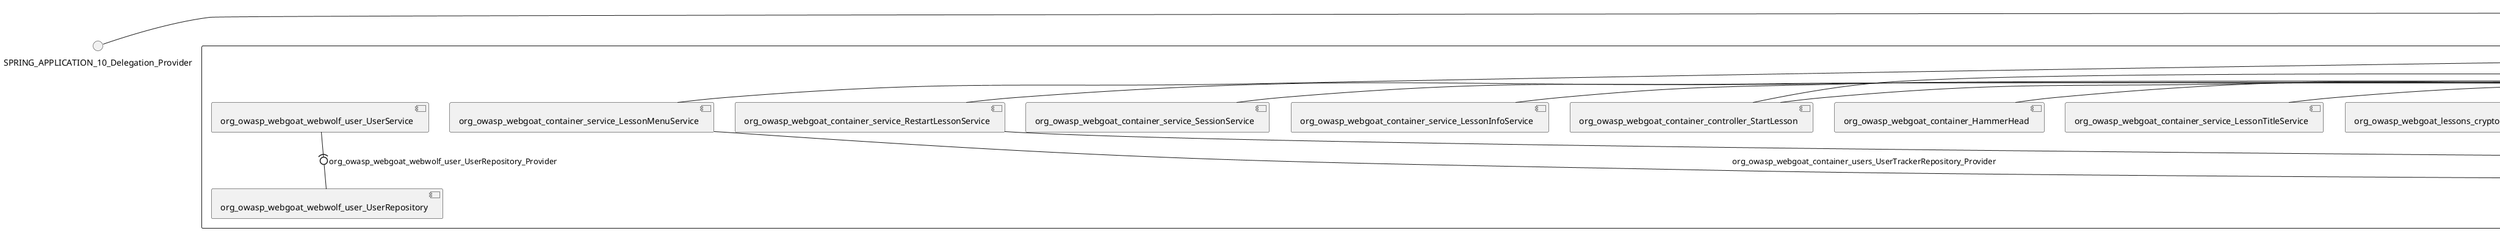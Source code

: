@startuml
skinparam fixCircleLabelOverlapping true
skinparam componentStyle uml2
() SPRING_APPLICATION_10_Delegation_Provider
() SPRING_APPLICATION_11_Delegation_Provider
() SPRING_APPLICATION_12_Delegation_Provider
() SPRING_APPLICATION_13_Delegation_Provider
() SPRING_APPLICATION_14_Delegation_Provider
() SPRING_APPLICATION_15_Delegation_Provider
() SPRING_APPLICATION_16_Delegation_Provider
() SPRING_APPLICATION_2_Delegation_Provider
() SPRING_APPLICATION_3_Delegation_Provider
() SPRING_APPLICATION_4_Delegation_Provider
() SPRING_APPLICATION_5_Delegation_Provider
() SPRING_APPLICATION_6_Delegation_Provider
() SPRING_APPLICATION_7_Delegation_Provider
() SPRING_APPLICATION_8_Delegation_Provider
() SPRING_APPLICATION_9_Delegation_Provider
() SPRING_APPLICATION_BypassRestrictions_FieldRestrictions_POST_Delegation_Provider
() SPRING_APPLICATION_BypassRestrictions_frontendValidation_POST_Delegation_Provider
() SPRING_APPLICATION_ChromeDevTools_dummy_POST_Delegation_Provider
() SPRING_APPLICATION_ChromeDevTools_network_POST_Delegation_Provider
() SPRING_APPLICATION_CrossSiteScriptingStored_stored_xss_POST_Delegation_Provider
() SPRING_APPLICATION_CrossSiteScriptingStored_stored_xss_follow_up_POST_Delegation_Provider
() SPRING_APPLICATION_CrossSiteScripting_attack1_POST_Delegation_Provider
() SPRING_APPLICATION_CrossSiteScripting_attack3_POST_Delegation_Provider
() SPRING_APPLICATION_CrossSiteScripting_attack4_POST_Delegation_Provider
() SPRING_APPLICATION_CrossSiteScripting_attack5a_GET_Delegation_Provider
() SPRING_APPLICATION_CrossSiteScripting_attack6a_POST_Delegation_Provider
() SPRING_APPLICATION_CrossSiteScripting_dom_follow_up_POST_Delegation_Provider
() SPRING_APPLICATION_CrossSiteScripting_phone_home_xss_POST_Delegation_Provider
() SPRING_APPLICATION_CrossSiteScripting_quiz_GET_POST_Delegation_Provider
() SPRING_APPLICATION_Delegation_Provider
() SPRING_APPLICATION_GET_10_Delegation_Provider
() SPRING_APPLICATION_GET_11_Delegation_Provider
() SPRING_APPLICATION_GET_2_Delegation_Provider
() SPRING_APPLICATION_GET_3_Delegation_Provider
() SPRING_APPLICATION_GET_4_Delegation_Provider
() SPRING_APPLICATION_GET_5_Delegation_Provider
() SPRING_APPLICATION_GET_6_Delegation_Provider
() SPRING_APPLICATION_GET_7_Delegation_Provider
() SPRING_APPLICATION_GET_8_Delegation_Provider
() SPRING_APPLICATION_GET_9_Delegation_Provider
() SPRING_APPLICATION_GET_Delegation_Provider
() SPRING_APPLICATION_HtmlTampering_task_POST_Delegation_Provider
() SPRING_APPLICATION_HttpBasics_attack1_POST_Delegation_Provider
() SPRING_APPLICATION_HttpBasics_attack2_POST_Delegation_Provider
() SPRING_APPLICATION_IDOR_diff_attributes_POST_Delegation_Provider
() SPRING_APPLICATION_IDOR_login_POST_Delegation_Provider
() SPRING_APPLICATION_IDOR_profile_alt_path_POST_Delegation_Provider
() SPRING_APPLICATION_InsecureDeserialization_task_POST_Delegation_Provider
() SPRING_APPLICATION_InsecureLogin_Delegation_Provider
() SPRING_APPLICATION_JWT_decode_POST_Delegation_Provider
() SPRING_APPLICATION_JWT_jku_Delegation_Provider
() SPRING_APPLICATION_JWT_kid_Delegation_Provider
() SPRING_APPLICATION_JWT_quiz_GET_POST_Delegation_Provider
() SPRING_APPLICATION_JWT_refresh_Delegation_Provider
() SPRING_APPLICATION_JWT_secret_POST_Delegation_Provider
() SPRING_APPLICATION_JWT_votings_Delegation_Provider
() SPRING_APPLICATION_LogSpoofing_log_bleeding_POST_Delegation_Provider
() SPRING_APPLICATION_LogSpoofing_log_spoofing_POST_Delegation_Provider
() SPRING_APPLICATION_POST_10_Delegation_Provider
() SPRING_APPLICATION_POST_11_Delegation_Provider
() SPRING_APPLICATION_POST_12_Delegation_Provider
() SPRING_APPLICATION_POST_13_Delegation_Provider
() SPRING_APPLICATION_POST_14_Delegation_Provider
() SPRING_APPLICATION_POST_15_Delegation_Provider
() SPRING_APPLICATION_POST_16_Delegation_Provider
() SPRING_APPLICATION_POST_17_Delegation_Provider
() SPRING_APPLICATION_POST_18_Delegation_Provider
() SPRING_APPLICATION_POST_2_Delegation_Provider
() SPRING_APPLICATION_POST_3_Delegation_Provider
() SPRING_APPLICATION_POST_4_Delegation_Provider
() SPRING_APPLICATION_POST_5_Delegation_Provider
() SPRING_APPLICATION_POST_6_Delegation_Provider
() SPRING_APPLICATION_POST_7_Delegation_Provider
() SPRING_APPLICATION_POST_8_Delegation_Provider
() SPRING_APPLICATION_POST_9_Delegation_Provider
() SPRING_APPLICATION_POST_Delegation_Provider
() SPRING_APPLICATION_PUT_Delegation_Provider
() SPRING_APPLICATION_PasswordReset_ForgotPassword_create_password_reset_link_POST_Delegation_Provider
() SPRING_APPLICATION_PasswordReset_SecurityQuestions_POST_Delegation_Provider
() SPRING_APPLICATION_PasswordReset_reset_Delegation_Provider
() SPRING_APPLICATION_PasswordReset_simple_mail_reset_POST_Delegation_Provider
() SPRING_APPLICATION_PathTraversal_profile_picture_GET_Delegation_Provider
() SPRING_APPLICATION_PathTraversal_profile_picture_fix_GET_Delegation_Provider
() SPRING_APPLICATION_PathTraversal_profile_upload_POST_Delegation_Provider
() SPRING_APPLICATION_PathTraversal_profile_upload_fix_POST_Delegation_Provider
() SPRING_APPLICATION_PathTraversal_profile_upload_remove_user_input_POST_Delegation_Provider
() SPRING_APPLICATION_PathTraversal_random_POST_Delegation_Provider
() SPRING_APPLICATION_PathTraversal_random_picture_GET_Delegation_Provider
() SPRING_APPLICATION_PathTraversal_zip_slip_Delegation_Provider
() SPRING_APPLICATION_SSRF_task1_POST_Delegation_Provider
() SPRING_APPLICATION_SSRF_task2_POST_Delegation_Provider
() SPRING_APPLICATION_SecurePasswords_assignment_POST_Delegation_Provider
() SPRING_APPLICATION_SqlInjectionAdvanced_attack6a_POST_Delegation_Provider
() SPRING_APPLICATION_SqlInjectionAdvanced_attack6b_POST_Delegation_Provider
() SPRING_APPLICATION_SqlInjectionAdvanced_challenge_Login_POST_Delegation_Provider
() SPRING_APPLICATION_SqlInjectionAdvanced_challenge_PUT_Delegation_Provider
() SPRING_APPLICATION_SqlInjectionAdvanced_quiz_GET_POST_Delegation_Provider
() SPRING_APPLICATION_SqlInjectionMitigations_attack10a_POST_Delegation_Provider
() SPRING_APPLICATION_SqlInjectionMitigations_attack10b_POST_Delegation_Provider
() SPRING_APPLICATION_SqlInjectionMitigations_attack12a_POST_Delegation_Provider
() SPRING_APPLICATION_SqlInjectionMitigations_servers_GET_Delegation_Provider
() SPRING_APPLICATION_SqlInjection_assignment5a_POST_Delegation_Provider
() SPRING_APPLICATION_SqlInjection_assignment5b_POST_Delegation_Provider
() SPRING_APPLICATION_SqlInjection_attack10_POST_Delegation_Provider
() SPRING_APPLICATION_SqlInjection_attack2_POST_Delegation_Provider
() SPRING_APPLICATION_SqlInjection_attack3_POST_Delegation_Provider
() SPRING_APPLICATION_SqlInjection_attack4_POST_Delegation_Provider
() SPRING_APPLICATION_SqlInjection_attack5_POST_Delegation_Provider
() SPRING_APPLICATION_SqlInjection_attack8_POST_Delegation_Provider
() SPRING_APPLICATION_SqlInjection_attack9_POST_Delegation_Provider
() SPRING_APPLICATION_SqlOnlyInputValidationOnKeywords_attack_POST_Delegation_Provider
() SPRING_APPLICATION_SqlOnlyInputValidation_attack_POST_Delegation_Provider
() SPRING_APPLICATION_VulnerableComponents_attack1_POST_Delegation_Provider
() SPRING_APPLICATION_WebWolf_GET_Delegation_Provider
() SPRING_APPLICATION_WebWolf_landing_Delegation_Provider
() SPRING_APPLICATION_WebWolf_mail_Delegation_Provider
() SPRING_APPLICATION_challenge_1_POST_Delegation_Provider
() SPRING_APPLICATION_challenge_5_POST_Delegation_Provider
() SPRING_APPLICATION_challenge_7_Delegation_Provider
() SPRING_APPLICATION_challenge_8_Delegation_Provider
() SPRING_APPLICATION_challenge_logo_Delegation_Provider
() SPRING_APPLICATION_cia_quiz_GET_POST_Delegation_Provider
() SPRING_APPLICATION_clientSideFiltering_attack1_POST_Delegation_Provider
() SPRING_APPLICATION_clientSideFiltering_challenge_store_coupons_GET_Delegation_Provider
() SPRING_APPLICATION_clientSideFiltering_getItForFree_POST_Delegation_Provider
() SPRING_APPLICATION_clientSideFiltering_salaries_GET_Delegation_Provider
() SPRING_APPLICATION_crypto_encoding_basic_auth_POST_Delegation_Provider
() SPRING_APPLICATION_crypto_encoding_xor_POST_Delegation_Provider
() SPRING_APPLICATION_crypto_hashing_POST_Delegation_Provider
() SPRING_APPLICATION_crypto_secure_defaults_POST_Delegation_Provider
() SPRING_APPLICATION_crypto_signing_verify_POST_Delegation_Provider
() SPRING_APPLICATION_csrf_feedback_message_POST_Delegation_Provider
() SPRING_APPLICATION_csrf_review_POST_Delegation_Provider
() SPRING_APPLICATION_files_GET_Delegation_Provider
() SPRING_APPLICATION_fileupload_POST_Delegation_Provider
() SPRING_APPLICATION_jwt_Delegation_Provider
() SPRING_APPLICATION_landing_Delegation_Provider
() SPRING_APPLICATION_lesson_template_Delegation_Provider
() SPRING_APPLICATION_login_oauth_mvc_GET_Delegation_Provider
() SPRING_APPLICATION_mail_DELETE_GET_POST_Delegation_Provider
() SPRING_APPLICATION_register_mvc_POST_Delegation_Provider
() SPRING_APPLICATION_registration_GET_Delegation_Provider
() SPRING_APPLICATION_requests_GET_Delegation_Provider
() SPRING_APPLICATION_scoreboard_data_GET_Delegation_Provider
() SPRING_APPLICATION_server_directory_GET_Delegation_Provider
() SPRING_APPLICATION_service_debug_labels_mvc_Delegation_Provider
() SPRING_APPLICATION_service_lessonoverview_mvc_Delegation_Provider
() SPRING_APPLICATION_xxe_comments_GET_Delegation_Provider
rectangle System {
[org_owasp_webgoat_container_HammerHead] [[webgoat-webgoat.repository#_rKaEDDdQEe-kIfeGvd9bwA]]
[org_owasp_webgoat_container_WebWolfRedirect] [[webgoat-webgoat.repository#_rKaEDDdQEe-kIfeGvd9bwA]]
[org_owasp_webgoat_container_controller_StartLesson] [[webgoat-webgoat.repository#_rKaEDDdQEe-kIfeGvd9bwA]]
[org_owasp_webgoat_container_controller_Welcome] [[webgoat-webgoat.repository#_rKaEDDdQEe-kIfeGvd9bwA]]
[org_owasp_webgoat_container_i18n_PluginMessages_Provider] [[webgoat-webgoat.repository#_rKaEDDdQEe-kIfeGvd9bwA]]
[org_owasp_webgoat_container_service_EnvironmentService] [[webgoat-webgoat.repository#_rKaEDDdQEe-kIfeGvd9bwA]]
[org_owasp_webgoat_container_service_HintService] [[webgoat-webgoat.repository#_rKaEDDdQEe-kIfeGvd9bwA]]
[org_owasp_webgoat_container_service_LabelDebugService] [[webgoat-webgoat.repository#_rKaEDDdQEe-kIfeGvd9bwA]]
[org_owasp_webgoat_container_service_LabelService] [[webgoat-webgoat.repository#_rKaEDDdQEe-kIfeGvd9bwA]]
[org_owasp_webgoat_container_service_LessonInfoService] [[webgoat-webgoat.repository#_rKaEDDdQEe-kIfeGvd9bwA]]
[org_owasp_webgoat_container_service_LessonMenuService] [[webgoat-webgoat.repository#_rKaEDDdQEe-kIfeGvd9bwA]]
[org_owasp_webgoat_container_service_LessonProgressService] [[webgoat-webgoat.repository#_rKaEDDdQEe-kIfeGvd9bwA]]
[org_owasp_webgoat_container_service_LessonTitleService] [[webgoat-webgoat.repository#_rKaEDDdQEe-kIfeGvd9bwA]]
[org_owasp_webgoat_container_service_ReportCardService] [[webgoat-webgoat.repository#_rKaEDDdQEe-kIfeGvd9bwA]]
[org_owasp_webgoat_container_service_RestartLessonService] [[webgoat-webgoat.repository#_rKaEDDdQEe-kIfeGvd9bwA]]
[org_owasp_webgoat_container_service_SessionService] [[webgoat-webgoat.repository#_rKaEDDdQEe-kIfeGvd9bwA]]
[org_owasp_webgoat_container_session_UserSessionData_Provider] [[webgoat-webgoat.repository#_rKaEDDdQEe-kIfeGvd9bwA]]
[org_owasp_webgoat_container_session_WebSession_Provider] [[webgoat-webgoat.repository#_rKaEDDdQEe-kIfeGvd9bwA]]
[org_owasp_webgoat_container_users_RegistrationController] [[webgoat-webgoat.repository#_rKaEDDdQEe-kIfeGvd9bwA]]
[org_owasp_webgoat_container_users_Scoreboard] [[webgoat-webgoat.repository#_rKaEDDdQEe-kIfeGvd9bwA]]
[org_owasp_webgoat_container_users_UserRepository] [[webgoat-webgoat.repository#_rKaEDDdQEe-kIfeGvd9bwA]]
[org_owasp_webgoat_container_users_UserService] [[webgoat-webgoat.repository#_rKaEDDdQEe-kIfeGvd9bwA]]
[org_owasp_webgoat_container_users_UserTrackerRepository] [[webgoat-webgoat.repository#_rKaEDDdQEe-kIfeGvd9bwA]]
[org_owasp_webgoat_lessons_authbypass_VerifyAccount] [[webgoat-webgoat.repository#_rKaEDDdQEe-kIfeGvd9bwA]]
[org_owasp_webgoat_lessons_bypassrestrictions_BypassRestrictionsFieldRestrictions] [[webgoat-webgoat.repository#_rKaEDDdQEe-kIfeGvd9bwA]]
[org_owasp_webgoat_lessons_bypassrestrictions_BypassRestrictionsFrontendValidation] [[webgoat-webgoat.repository#_rKaEDDdQEe-kIfeGvd9bwA]]
[org_owasp_webgoat_lessons_challenges_FlagController] [[webgoat-webgoat.repository#_rKaEDDdQEe-kIfeGvd9bwA]]
[org_owasp_webgoat_lessons_challenges_challenge1_Assignment1] [[webgoat-webgoat.repository#_rKaEDDdQEe-kIfeGvd9bwA]]
[org_owasp_webgoat_lessons_challenges_challenge1_ImageServlet] [[webgoat-webgoat.repository#_rKaEDDdQEe-kIfeGvd9bwA]]
[org_owasp_webgoat_lessons_challenges_challenge5_Assignment5] [[webgoat-webgoat.repository#_rKaEDDdQEe-kIfeGvd9bwA]]
[org_owasp_webgoat_lessons_challenges_challenge7_Assignment7] [[webgoat-webgoat.repository#_rKaEDDdQEe-kIfeGvd9bwA]]
[org_owasp_webgoat_lessons_challenges_challenge8_Assignment8] [[webgoat-webgoat.repository#_rKaEDDdQEe-kIfeGvd9bwA]]
[org_owasp_webgoat_lessons_chromedevtools_NetworkDummy] [[webgoat-webgoat.repository#_rKaEDDdQEe-kIfeGvd9bwA]]
[org_owasp_webgoat_lessons_chromedevtools_NetworkLesson] [[webgoat-webgoat.repository#_rKaEDDdQEe-kIfeGvd9bwA]]
[org_owasp_webgoat_lessons_cia_CIAQuiz] [[webgoat-webgoat.repository#_rKaEDDdQEe-kIfeGvd9bwA]]
[org_owasp_webgoat_lessons_clientsidefiltering_ClientSideFilteringAssignment] [[webgoat-webgoat.repository#_rKaEDDdQEe-kIfeGvd9bwA]]
[org_owasp_webgoat_lessons_clientsidefiltering_ClientSideFilteringFreeAssignment] [[webgoat-webgoat.repository#_rKaEDDdQEe-kIfeGvd9bwA]]
[org_owasp_webgoat_lessons_clientsidefiltering_Salaries] [[webgoat-webgoat.repository#_rKaEDDdQEe-kIfeGvd9bwA]]
[org_owasp_webgoat_lessons_clientsidefiltering_ShopEndpoint] [[webgoat-webgoat.repository#_rKaEDDdQEe-kIfeGvd9bwA]]
[org_owasp_webgoat_lessons_cryptography_EncodingAssignment] [[webgoat-webgoat.repository#_rKaEDDdQEe-kIfeGvd9bwA]]
[org_owasp_webgoat_lessons_cryptography_HashingAssignment] [[webgoat-webgoat.repository#_rKaEDDdQEe-kIfeGvd9bwA]]
[org_owasp_webgoat_lessons_cryptography_SecureDefaultsAssignment] [[webgoat-webgoat.repository#_rKaEDDdQEe-kIfeGvd9bwA]]
[org_owasp_webgoat_lessons_cryptography_SigningAssignment] [[webgoat-webgoat.repository#_rKaEDDdQEe-kIfeGvd9bwA]]
[org_owasp_webgoat_lessons_cryptography_XOREncodingAssignment] [[webgoat-webgoat.repository#_rKaEDDdQEe-kIfeGvd9bwA]]
[org_owasp_webgoat_lessons_csrf_CSRFConfirmFlag1] [[webgoat-webgoat.repository#_rKaEDDdQEe-kIfeGvd9bwA]]
[org_owasp_webgoat_lessons_csrf_CSRFFeedback] [[webgoat-webgoat.repository#_rKaEDDdQEe-kIfeGvd9bwA]]
[org_owasp_webgoat_lessons_csrf_CSRFGetFlag] [[webgoat-webgoat.repository#_rKaEDDdQEe-kIfeGvd9bwA]]
[org_owasp_webgoat_lessons_csrf_CSRFLogin] [[webgoat-webgoat.repository#_rKaEDDdQEe-kIfeGvd9bwA]]
[org_owasp_webgoat_lessons_csrf_ForgedReviews] [[webgoat-webgoat.repository#_rKaEDDdQEe-kIfeGvd9bwA]]
[org_owasp_webgoat_lessons_csrf_ObjectMapper_Provider] [[webgoat-webgoat.repository#_rKaEDDdQEe-kIfeGvd9bwA]]
[org_owasp_webgoat_lessons_deserialization_InsecureDeserializationTask] [[webgoat-webgoat.repository#_rKaEDDdQEe-kIfeGvd9bwA]]
[org_owasp_webgoat_lessons_hijacksession_HijackSessionAssignment] [[webgoat-webgoat.repository#_rKaEDDdQEe-kIfeGvd9bwA]]
[org_owasp_webgoat_lessons_hijacksession_cas_HijackSessionAuthenticationProvider] [[webgoat-webgoat.repository#_rKaEDDdQEe-kIfeGvd9bwA]]
[org_owasp_webgoat_lessons_htmltampering_HtmlTamperingTask] [[webgoat-webgoat.repository#_rKaEDDdQEe-kIfeGvd9bwA]]
[org_owasp_webgoat_lessons_httpbasics_HttpBasicsLesson] [[webgoat-webgoat.repository#_rKaEDDdQEe-kIfeGvd9bwA]]
[org_owasp_webgoat_lessons_httpbasics_HttpBasicsQuiz] [[webgoat-webgoat.repository#_rKaEDDdQEe-kIfeGvd9bwA]]
[org_owasp_webgoat_lessons_httpproxies_HttpBasicsInterceptRequest] [[webgoat-webgoat.repository#_rKaEDDdQEe-kIfeGvd9bwA]]
[org_owasp_webgoat_lessons_idor_IDORDiffAttributes] [[webgoat-webgoat.repository#_rKaEDDdQEe-kIfeGvd9bwA]]
[org_owasp_webgoat_lessons_idor_IDOREditOtherProfile] [[webgoat-webgoat.repository#_rKaEDDdQEe-kIfeGvd9bwA]]
[org_owasp_webgoat_lessons_idor_IDORLogin] [[webgoat-webgoat.repository#_rKaEDDdQEe-kIfeGvd9bwA]]
[org_owasp_webgoat_lessons_idor_IDORViewOtherProfile] [[webgoat-webgoat.repository#_rKaEDDdQEe-kIfeGvd9bwA]]
[org_owasp_webgoat_lessons_idor_IDORViewOwnProfile] [[webgoat-webgoat.repository#_rKaEDDdQEe-kIfeGvd9bwA]]
[org_owasp_webgoat_lessons_idor_IDORViewOwnProfileAltUrl] [[webgoat-webgoat.repository#_rKaEDDdQEe-kIfeGvd9bwA]]
[org_owasp_webgoat_lessons_insecurelogin_InsecureLoginTask] [[webgoat-webgoat.repository#_rKaEDDdQEe-kIfeGvd9bwA]]
[org_owasp_webgoat_lessons_jwt_JWTDecodeEndpoint] [[webgoat-webgoat.repository#_rKaEDDdQEe-kIfeGvd9bwA]]
[org_owasp_webgoat_lessons_jwt_JWTQuiz] [[webgoat-webgoat.repository#_rKaEDDdQEe-kIfeGvd9bwA]]
[org_owasp_webgoat_lessons_jwt_JWTRefreshEndpoint] [[webgoat-webgoat.repository#_rKaEDDdQEe-kIfeGvd9bwA]]
[org_owasp_webgoat_lessons_jwt_JWTSecretKeyEndpoint] [[webgoat-webgoat.repository#_rKaEDDdQEe-kIfeGvd9bwA]]
[org_owasp_webgoat_lessons_jwt_JWTVotesEndpoint] [[webgoat-webgoat.repository#_rKaEDDdQEe-kIfeGvd9bwA]]
[org_owasp_webgoat_lessons_jwt_claimmisuse_JWTHeaderJKUEndpoint] [[webgoat-webgoat.repository#_rKaEDDdQEe-kIfeGvd9bwA]]
[org_owasp_webgoat_lessons_jwt_claimmisuse_JWTHeaderKIDEndpoint] [[webgoat-webgoat.repository#_rKaEDDdQEe-kIfeGvd9bwA]]
[org_owasp_webgoat_lessons_lessontemplate_SampleAttack] [[webgoat-webgoat.repository#_rKaEDDdQEe-kIfeGvd9bwA]]
[org_owasp_webgoat_lessons_logging_LogBleedingTask] [[webgoat-webgoat.repository#_rKaEDDdQEe-kIfeGvd9bwA]]
[org_owasp_webgoat_lessons_logging_LogSpoofingTask] [[webgoat-webgoat.repository#_rKaEDDdQEe-kIfeGvd9bwA]]
[org_owasp_webgoat_lessons_missingac_MissingFunctionACHiddenMenus] [[webgoat-webgoat.repository#_rKaEDDdQEe-kIfeGvd9bwA]]
[org_owasp_webgoat_lessons_missingac_MissingFunctionACUsers] [[webgoat-webgoat.repository#_rKaEDDdQEe-kIfeGvd9bwA]]
[org_owasp_webgoat_lessons_missingac_MissingFunctionACYourHash] [[webgoat-webgoat.repository#_rKaEDDdQEe-kIfeGvd9bwA]]
[org_owasp_webgoat_lessons_missingac_MissingFunctionACYourHashAdmin] [[webgoat-webgoat.repository#_rKaEDDdQEe-kIfeGvd9bwA]]
[org_owasp_webgoat_lessons_passwordreset_QuestionsAssignment] [[webgoat-webgoat.repository#_rKaEDDdQEe-kIfeGvd9bwA]]
[org_owasp_webgoat_lessons_passwordreset_ResetLinkAssignment] [[webgoat-webgoat.repository#_rKaEDDdQEe-kIfeGvd9bwA]]
[org_owasp_webgoat_lessons_passwordreset_ResetLinkAssignmentForgotPassword] [[webgoat-webgoat.repository#_rKaEDDdQEe-kIfeGvd9bwA]]
[org_owasp_webgoat_lessons_passwordreset_SecurityQuestionAssignment] [[webgoat-webgoat.repository#_rKaEDDdQEe-kIfeGvd9bwA]]
[org_owasp_webgoat_lessons_passwordreset_SimpleMailAssignment] [[webgoat-webgoat.repository#_rKaEDDdQEe-kIfeGvd9bwA]]
[org_owasp_webgoat_lessons_passwordreset_TriedQuestions] [[webgoat-webgoat.repository#_rKaEDDdQEe-kIfeGvd9bwA]]
[org_owasp_webgoat_lessons_pathtraversal_ProfileUpload] [[webgoat-webgoat.repository#_rKaEDDdQEe-kIfeGvd9bwA]]
[org_owasp_webgoat_lessons_pathtraversal_ProfileUploadFix] [[webgoat-webgoat.repository#_rKaEDDdQEe-kIfeGvd9bwA]]
[org_owasp_webgoat_lessons_pathtraversal_ProfileUploadRemoveUserInput] [[webgoat-webgoat.repository#_rKaEDDdQEe-kIfeGvd9bwA]]
[org_owasp_webgoat_lessons_pathtraversal_ProfileUploadRetrieval] [[webgoat-webgoat.repository#_rKaEDDdQEe-kIfeGvd9bwA]]
[org_owasp_webgoat_lessons_pathtraversal_ProfileZipSlip] [[webgoat-webgoat.repository#_rKaEDDdQEe-kIfeGvd9bwA]]
[org_owasp_webgoat_lessons_securepasswords_SecurePasswordsAssignment] [[webgoat-webgoat.repository#_rKaEDDdQEe-kIfeGvd9bwA]]
[org_owasp_webgoat_lessons_spoofcookie_SpoofCookieAssignment] [[webgoat-webgoat.repository#_rKaEDDdQEe-kIfeGvd9bwA]]
[org_owasp_webgoat_lessons_sqlinjection_advanced_SqlInjectionChallenge] [[webgoat-webgoat.repository#_rKaEDDdQEe-kIfeGvd9bwA]]
[org_owasp_webgoat_lessons_sqlinjection_advanced_SqlInjectionChallengeLogin] [[webgoat-webgoat.repository#_rKaEDDdQEe-kIfeGvd9bwA]]
[org_owasp_webgoat_lessons_sqlinjection_advanced_SqlInjectionLesson6a] [[webgoat-webgoat.repository#_rKaEDDdQEe-kIfeGvd9bwA]]
[org_owasp_webgoat_lessons_sqlinjection_advanced_SqlInjectionLesson6b] [[webgoat-webgoat.repository#_rKaEDDdQEe-kIfeGvd9bwA]]
[org_owasp_webgoat_lessons_sqlinjection_advanced_SqlInjectionQuiz] [[webgoat-webgoat.repository#_rKaEDDdQEe-kIfeGvd9bwA]]
[org_owasp_webgoat_lessons_sqlinjection_introduction_SqlInjectionLesson10] [[webgoat-webgoat.repository#_rKaEDDdQEe-kIfeGvd9bwA]]
[org_owasp_webgoat_lessons_sqlinjection_introduction_SqlInjectionLesson2] [[webgoat-webgoat.repository#_rKaEDDdQEe-kIfeGvd9bwA]]
[org_owasp_webgoat_lessons_sqlinjection_introduction_SqlInjectionLesson3] [[webgoat-webgoat.repository#_rKaEDDdQEe-kIfeGvd9bwA]]
[org_owasp_webgoat_lessons_sqlinjection_introduction_SqlInjectionLesson4] [[webgoat-webgoat.repository#_rKaEDDdQEe-kIfeGvd9bwA]]
[org_owasp_webgoat_lessons_sqlinjection_introduction_SqlInjectionLesson5] [[webgoat-webgoat.repository#_rKaEDDdQEe-kIfeGvd9bwA]]
[org_owasp_webgoat_lessons_sqlinjection_introduction_SqlInjectionLesson5a] [[webgoat-webgoat.repository#_rKaEDDdQEe-kIfeGvd9bwA]]
[org_owasp_webgoat_lessons_sqlinjection_introduction_SqlInjectionLesson5b] [[webgoat-webgoat.repository#_rKaEDDdQEe-kIfeGvd9bwA]]
[org_owasp_webgoat_lessons_sqlinjection_introduction_SqlInjectionLesson8] [[webgoat-webgoat.repository#_rKaEDDdQEe-kIfeGvd9bwA]]
[org_owasp_webgoat_lessons_sqlinjection_introduction_SqlInjectionLesson9] [[webgoat-webgoat.repository#_rKaEDDdQEe-kIfeGvd9bwA]]
[org_owasp_webgoat_lessons_sqlinjection_mitigation_Servers] [[webgoat-webgoat.repository#_rKaEDDdQEe-kIfeGvd9bwA]]
[org_owasp_webgoat_lessons_sqlinjection_mitigation_SqlInjectionLesson10a] [[webgoat-webgoat.repository#_rKaEDDdQEe-kIfeGvd9bwA]]
[org_owasp_webgoat_lessons_sqlinjection_mitigation_SqlInjectionLesson10b] [[webgoat-webgoat.repository#_rKaEDDdQEe-kIfeGvd9bwA]]
[org_owasp_webgoat_lessons_sqlinjection_mitigation_SqlInjectionLesson13] [[webgoat-webgoat.repository#_rKaEDDdQEe-kIfeGvd9bwA]]
[org_owasp_webgoat_lessons_sqlinjection_mitigation_SqlOnlyInputValidation] [[webgoat-webgoat.repository#_rKaEDDdQEe-kIfeGvd9bwA]]
[org_owasp_webgoat_lessons_sqlinjection_mitigation_SqlOnlyInputValidationOnKeywords] [[webgoat-webgoat.repository#_rKaEDDdQEe-kIfeGvd9bwA]]
[org_owasp_webgoat_lessons_ssrf_SSRFTask1] [[webgoat-webgoat.repository#_rKaEDDdQEe-kIfeGvd9bwA]]
[org_owasp_webgoat_lessons_ssrf_SSRFTask2] [[webgoat-webgoat.repository#_rKaEDDdQEe-kIfeGvd9bwA]]
[org_owasp_webgoat_lessons_vulnerablecomponents_VulnerableComponentsLesson] [[webgoat-webgoat.repository#_rKaEDDdQEe-kIfeGvd9bwA]]
[org_owasp_webgoat_lessons_webwolfintroduction_LandingAssignment] [[webgoat-webgoat.repository#_rKaEDDdQEe-kIfeGvd9bwA]]
[org_owasp_webgoat_lessons_webwolfintroduction_MailAssignment] [[webgoat-webgoat.repository#_rKaEDDdQEe-kIfeGvd9bwA]]
[org_owasp_webgoat_lessons_xss_CrossSiteScriptingLesson1] [[webgoat-webgoat.repository#_rKaEDDdQEe-kIfeGvd9bwA]]
[org_owasp_webgoat_lessons_xss_CrossSiteScriptingLesson3] [[webgoat-webgoat.repository#_rKaEDDdQEe-kIfeGvd9bwA]]
[org_owasp_webgoat_lessons_xss_CrossSiteScriptingLesson4] [[webgoat-webgoat.repository#_rKaEDDdQEe-kIfeGvd9bwA]]
[org_owasp_webgoat_lessons_xss_CrossSiteScriptingLesson5a] [[webgoat-webgoat.repository#_rKaEDDdQEe-kIfeGvd9bwA]]
[org_owasp_webgoat_lessons_xss_CrossSiteScriptingLesson6a] [[webgoat-webgoat.repository#_rKaEDDdQEe-kIfeGvd9bwA]]
[org_owasp_webgoat_lessons_xss_CrossSiteScriptingQuiz] [[webgoat-webgoat.repository#_rKaEDDdQEe-kIfeGvd9bwA]]
[org_owasp_webgoat_lessons_xss_DOMCrossSiteScripting] [[webgoat-webgoat.repository#_rKaEDDdQEe-kIfeGvd9bwA]]
[org_owasp_webgoat_lessons_xss_DOMCrossSiteScriptingVerifier] [[webgoat-webgoat.repository#_rKaEDDdQEe-kIfeGvd9bwA]]
[org_owasp_webgoat_lessons_xss_stored_StoredCrossSiteScriptingVerifier] [[webgoat-webgoat.repository#_rKaEDDdQEe-kIfeGvd9bwA]]
[org_owasp_webgoat_lessons_xss_stored_StoredXssComments] [[webgoat-webgoat.repository#_rKaEDDdQEe-kIfeGvd9bwA]]
[org_owasp_webgoat_lessons_xxe_BlindSendFileAssignment] [[webgoat-webgoat.repository#_rKaEDDdQEe-kIfeGvd9bwA]]
[org_owasp_webgoat_lessons_xxe_CommentsCache] [[webgoat-webgoat.repository#_rKaEDDdQEe-kIfeGvd9bwA]]
[org_owasp_webgoat_lessons_xxe_CommentsEndpoint] [[webgoat-webgoat.repository#_rKaEDDdQEe-kIfeGvd9bwA]]
[org_owasp_webgoat_lessons_xxe_ContentTypeAssignment] [[webgoat-webgoat.repository#_rKaEDDdQEe-kIfeGvd9bwA]]
[org_owasp_webgoat_lessons_xxe_SimpleXXE] [[webgoat-webgoat.repository#_rKaEDDdQEe-kIfeGvd9bwA]]
[org_owasp_webgoat_webwolf_FileServer] [[webgoat-webgoat.repository#_rKaEDDdQEe-kIfeGvd9bwA]]
[org_owasp_webgoat_webwolf_jwt_JWTController] [[webgoat-webgoat.repository#_rKaEDDdQEe-kIfeGvd9bwA]]
[org_owasp_webgoat_webwolf_mailbox_MailboxController] [[webgoat-webgoat.repository#_rKaEDDdQEe-kIfeGvd9bwA]]
[org_owasp_webgoat_webwolf_mailbox_MailboxRepository] [[webgoat-webgoat.repository#_rKaEDDdQEe-kIfeGvd9bwA]]
[org_owasp_webgoat_webwolf_requests_LandingPage] [[webgoat-webgoat.repository#_rKaEDDdQEe-kIfeGvd9bwA]]
[org_owasp_webgoat_webwolf_requests_Requests] [[webgoat-webgoat.repository#_rKaEDDdQEe-kIfeGvd9bwA]]
[org_owasp_webgoat_webwolf_user_UserRepository] [[webgoat-webgoat.repository#_rKaEDDdQEe-kIfeGvd9bwA]]
[org_owasp_webgoat_webwolf_user_UserService] [[webgoat-webgoat.repository#_rKaEDDdQEe-kIfeGvd9bwA]]
port SPRING_APPLICATION_10_Provider
SPRING_APPLICATION_10_Delegation_Provider - SPRING_APPLICATION_10_Provider
SPRING_APPLICATION_10_Provider - [org_owasp_webgoat_lessons_cryptography_SigningAssignment]
port SPRING_APPLICATION_11_Provider
SPRING_APPLICATION_11_Delegation_Provider - SPRING_APPLICATION_11_Provider
SPRING_APPLICATION_11_Provider - [org_owasp_webgoat_lessons_xxe_SimpleXXE]
port SPRING_APPLICATION_12_Provider
SPRING_APPLICATION_12_Delegation_Provider - SPRING_APPLICATION_12_Provider
SPRING_APPLICATION_12_Provider - [org_owasp_webgoat_container_service_RestartLessonService]
port SPRING_APPLICATION_13_Provider
SPRING_APPLICATION_13_Delegation_Provider - SPRING_APPLICATION_13_Provider
SPRING_APPLICATION_13_Provider - [org_owasp_webgoat_container_service_LessonMenuService]
port SPRING_APPLICATION_14_Provider
SPRING_APPLICATION_14_Delegation_Provider - SPRING_APPLICATION_14_Provider
SPRING_APPLICATION_14_Provider - [org_owasp_webgoat_container_service_SessionService]
port SPRING_APPLICATION_15_Provider
SPRING_APPLICATION_15_Delegation_Provider - SPRING_APPLICATION_15_Provider
SPRING_APPLICATION_15_Provider - [org_owasp_webgoat_container_service_LessonInfoService]
port SPRING_APPLICATION_16_Provider
SPRING_APPLICATION_16_Delegation_Provider - SPRING_APPLICATION_16_Provider
SPRING_APPLICATION_16_Provider - [org_owasp_webgoat_container_controller_StartLesson]
port SPRING_APPLICATION_2_Provider
SPRING_APPLICATION_2_Delegation_Provider - SPRING_APPLICATION_2_Provider
SPRING_APPLICATION_2_Provider - [org_owasp_webgoat_container_service_LabelDebugService]
port SPRING_APPLICATION_3_Provider
SPRING_APPLICATION_3_Delegation_Provider - SPRING_APPLICATION_3_Provider
SPRING_APPLICATION_3_Provider - [org_owasp_webgoat_webwolf_FileServer]
port SPRING_APPLICATION_4_Provider
SPRING_APPLICATION_4_Delegation_Provider - SPRING_APPLICATION_4_Provider
SPRING_APPLICATION_4_Provider - [org_owasp_webgoat_lessons_cryptography_HashingAssignment]
port SPRING_APPLICATION_5_Provider
SPRING_APPLICATION_5_Delegation_Provider - SPRING_APPLICATION_5_Provider
SPRING_APPLICATION_5_Provider - [org_owasp_webgoat_lessons_jwt_JWTSecretKeyEndpoint]
port SPRING_APPLICATION_6_Provider
SPRING_APPLICATION_6_Delegation_Provider - SPRING_APPLICATION_6_Provider
SPRING_APPLICATION_6_Provider - [org_owasp_webgoat_container_controller_StartLesson]
port SPRING_APPLICATION_7_Provider
SPRING_APPLICATION_7_Delegation_Provider - SPRING_APPLICATION_7_Provider
SPRING_APPLICATION_7_Provider - [org_owasp_webgoat_container_HammerHead]
port SPRING_APPLICATION_8_Provider
SPRING_APPLICATION_8_Delegation_Provider - SPRING_APPLICATION_8_Provider
SPRING_APPLICATION_8_Provider - [org_owasp_webgoat_container_service_LessonTitleService]
port SPRING_APPLICATION_9_Provider
SPRING_APPLICATION_9_Delegation_Provider - SPRING_APPLICATION_9_Provider
SPRING_APPLICATION_9_Provider - [org_owasp_webgoat_lessons_cryptography_HashingAssignment]
port SPRING_APPLICATION_BypassRestrictions_FieldRestrictions_POST_Provider
SPRING_APPLICATION_BypassRestrictions_FieldRestrictions_POST_Delegation_Provider - SPRING_APPLICATION_BypassRestrictions_FieldRestrictions_POST_Provider
SPRING_APPLICATION_BypassRestrictions_FieldRestrictions_POST_Provider - [org_owasp_webgoat_lessons_bypassrestrictions_BypassRestrictionsFieldRestrictions]
port SPRING_APPLICATION_BypassRestrictions_frontendValidation_POST_Provider
SPRING_APPLICATION_BypassRestrictions_frontendValidation_POST_Delegation_Provider - SPRING_APPLICATION_BypassRestrictions_frontendValidation_POST_Provider
SPRING_APPLICATION_BypassRestrictions_frontendValidation_POST_Provider - [org_owasp_webgoat_lessons_bypassrestrictions_BypassRestrictionsFrontendValidation]
port SPRING_APPLICATION_ChromeDevTools_dummy_POST_Provider
SPRING_APPLICATION_ChromeDevTools_dummy_POST_Delegation_Provider - SPRING_APPLICATION_ChromeDevTools_dummy_POST_Provider
SPRING_APPLICATION_ChromeDevTools_dummy_POST_Provider - [org_owasp_webgoat_lessons_chromedevtools_NetworkDummy]
port SPRING_APPLICATION_ChromeDevTools_network_POST_Provider
SPRING_APPLICATION_ChromeDevTools_network_POST_Delegation_Provider - SPRING_APPLICATION_ChromeDevTools_network_POST_Provider
SPRING_APPLICATION_ChromeDevTools_network_POST_Provider - [org_owasp_webgoat_lessons_chromedevtools_NetworkLesson]
port SPRING_APPLICATION_CrossSiteScriptingStored_stored_xss_POST_Provider
SPRING_APPLICATION_CrossSiteScriptingStored_stored_xss_POST_Delegation_Provider - SPRING_APPLICATION_CrossSiteScriptingStored_stored_xss_POST_Provider
SPRING_APPLICATION_CrossSiteScriptingStored_stored_xss_POST_Provider - [org_owasp_webgoat_lessons_xss_stored_StoredXssComments]
port SPRING_APPLICATION_CrossSiteScriptingStored_stored_xss_follow_up_POST_Provider
SPRING_APPLICATION_CrossSiteScriptingStored_stored_xss_follow_up_POST_Delegation_Provider - SPRING_APPLICATION_CrossSiteScriptingStored_stored_xss_follow_up_POST_Provider
SPRING_APPLICATION_CrossSiteScriptingStored_stored_xss_follow_up_POST_Provider - [org_owasp_webgoat_lessons_xss_stored_StoredCrossSiteScriptingVerifier]
port SPRING_APPLICATION_CrossSiteScripting_attack1_POST_Provider
SPRING_APPLICATION_CrossSiteScripting_attack1_POST_Delegation_Provider - SPRING_APPLICATION_CrossSiteScripting_attack1_POST_Provider
SPRING_APPLICATION_CrossSiteScripting_attack1_POST_Provider - [org_owasp_webgoat_lessons_xss_CrossSiteScriptingLesson1]
port SPRING_APPLICATION_CrossSiteScripting_attack3_POST_Provider
SPRING_APPLICATION_CrossSiteScripting_attack3_POST_Delegation_Provider - SPRING_APPLICATION_CrossSiteScripting_attack3_POST_Provider
SPRING_APPLICATION_CrossSiteScripting_attack3_POST_Provider - [org_owasp_webgoat_lessons_xss_CrossSiteScriptingLesson3]
port SPRING_APPLICATION_CrossSiteScripting_attack4_POST_Provider
SPRING_APPLICATION_CrossSiteScripting_attack4_POST_Delegation_Provider - SPRING_APPLICATION_CrossSiteScripting_attack4_POST_Provider
SPRING_APPLICATION_CrossSiteScripting_attack4_POST_Provider - [org_owasp_webgoat_lessons_xss_CrossSiteScriptingLesson4]
port SPRING_APPLICATION_CrossSiteScripting_attack5a_GET_Provider
SPRING_APPLICATION_CrossSiteScripting_attack5a_GET_Delegation_Provider - SPRING_APPLICATION_CrossSiteScripting_attack5a_GET_Provider
SPRING_APPLICATION_CrossSiteScripting_attack5a_GET_Provider - [org_owasp_webgoat_lessons_xss_CrossSiteScriptingLesson5a]
port SPRING_APPLICATION_CrossSiteScripting_attack6a_POST_Provider
SPRING_APPLICATION_CrossSiteScripting_attack6a_POST_Delegation_Provider - SPRING_APPLICATION_CrossSiteScripting_attack6a_POST_Provider
SPRING_APPLICATION_CrossSiteScripting_attack6a_POST_Provider - [org_owasp_webgoat_lessons_xss_CrossSiteScriptingLesson6a]
port SPRING_APPLICATION_CrossSiteScripting_dom_follow_up_POST_Provider
SPRING_APPLICATION_CrossSiteScripting_dom_follow_up_POST_Delegation_Provider - SPRING_APPLICATION_CrossSiteScripting_dom_follow_up_POST_Provider
SPRING_APPLICATION_CrossSiteScripting_dom_follow_up_POST_Provider - [org_owasp_webgoat_lessons_xss_DOMCrossSiteScriptingVerifier]
port SPRING_APPLICATION_CrossSiteScripting_phone_home_xss_POST_Provider
SPRING_APPLICATION_CrossSiteScripting_phone_home_xss_POST_Delegation_Provider - SPRING_APPLICATION_CrossSiteScripting_phone_home_xss_POST_Provider
SPRING_APPLICATION_CrossSiteScripting_phone_home_xss_POST_Provider - [org_owasp_webgoat_lessons_xss_DOMCrossSiteScripting]
port SPRING_APPLICATION_CrossSiteScripting_quiz_GET_POST_Provider
SPRING_APPLICATION_CrossSiteScripting_quiz_GET_POST_Delegation_Provider - SPRING_APPLICATION_CrossSiteScripting_quiz_GET_POST_Provider
SPRING_APPLICATION_CrossSiteScripting_quiz_GET_POST_Provider - [org_owasp_webgoat_lessons_xss_CrossSiteScriptingQuiz]
port SPRING_APPLICATION_Provider
SPRING_APPLICATION_Delegation_Provider - SPRING_APPLICATION_Provider
SPRING_APPLICATION_Provider - [org_owasp_webgoat_lessons_httpproxies_HttpBasicsInterceptRequest]
port SPRING_APPLICATION_GET_10_Provider
SPRING_APPLICATION_GET_10_Delegation_Provider - SPRING_APPLICATION_GET_10_Provider
SPRING_APPLICATION_GET_10_Provider - [org_owasp_webgoat_lessons_spoofcookie_SpoofCookieAssignment]
port SPRING_APPLICATION_GET_11_Provider
SPRING_APPLICATION_GET_11_Delegation_Provider - SPRING_APPLICATION_GET_11_Provider
SPRING_APPLICATION_GET_11_Provider - [org_owasp_webgoat_lessons_cryptography_EncodingAssignment]
port SPRING_APPLICATION_GET_2_Provider
SPRING_APPLICATION_GET_2_Delegation_Provider - SPRING_APPLICATION_GET_2_Provider
SPRING_APPLICATION_GET_2_Provider - [org_owasp_webgoat_container_service_LabelService]
port SPRING_APPLICATION_GET_3_Provider
SPRING_APPLICATION_GET_3_Delegation_Provider - SPRING_APPLICATION_GET_3_Provider
SPRING_APPLICATION_GET_3_Provider - [org_owasp_webgoat_lessons_missingac_MissingFunctionACUsers]
port SPRING_APPLICATION_GET_4_Provider
SPRING_APPLICATION_GET_4_Delegation_Provider - SPRING_APPLICATION_GET_4_Provider
SPRING_APPLICATION_GET_4_Provider - [org_owasp_webgoat_lessons_idor_IDORViewOwnProfile]
port SPRING_APPLICATION_GET_5_Provider
SPRING_APPLICATION_GET_5_Delegation_Provider - SPRING_APPLICATION_GET_5_Provider
SPRING_APPLICATION_GET_5_Provider - [org_owasp_webgoat_container_controller_Welcome]
port SPRING_APPLICATION_GET_6_Provider
SPRING_APPLICATION_GET_6_Delegation_Provider - SPRING_APPLICATION_GET_6_Provider
SPRING_APPLICATION_GET_6_Provider - [org_owasp_webgoat_container_service_ReportCardService]
port SPRING_APPLICATION_GET_7_Provider
SPRING_APPLICATION_GET_7_Delegation_Provider - SPRING_APPLICATION_GET_7_Provider
SPRING_APPLICATION_GET_7_Provider - [org_owasp_webgoat_container_service_HintService]
port SPRING_APPLICATION_GET_8_Provider
SPRING_APPLICATION_GET_8_Delegation_Provider - SPRING_APPLICATION_GET_8_Provider
SPRING_APPLICATION_GET_8_Provider - [org_owasp_webgoat_lessons_csrf_ForgedReviews]
port SPRING_APPLICATION_GET_9_Provider
SPRING_APPLICATION_GET_9_Delegation_Provider - SPRING_APPLICATION_GET_9_Provider
SPRING_APPLICATION_GET_9_Provider - [org_owasp_webgoat_lessons_xss_stored_StoredXssComments]
port SPRING_APPLICATION_GET_Provider
SPRING_APPLICATION_GET_Delegation_Provider - SPRING_APPLICATION_GET_Provider
SPRING_APPLICATION_GET_Provider - [org_owasp_webgoat_lessons_idor_IDORViewOtherProfile]
port SPRING_APPLICATION_HtmlTampering_task_POST_Provider
SPRING_APPLICATION_HtmlTampering_task_POST_Delegation_Provider - SPRING_APPLICATION_HtmlTampering_task_POST_Provider
SPRING_APPLICATION_HtmlTampering_task_POST_Provider - [org_owasp_webgoat_lessons_htmltampering_HtmlTamperingTask]
port SPRING_APPLICATION_HttpBasics_attack1_POST_Provider
SPRING_APPLICATION_HttpBasics_attack1_POST_Delegation_Provider - SPRING_APPLICATION_HttpBasics_attack1_POST_Provider
SPRING_APPLICATION_HttpBasics_attack1_POST_Provider - [org_owasp_webgoat_lessons_httpbasics_HttpBasicsLesson]
port SPRING_APPLICATION_HttpBasics_attack2_POST_Provider
SPRING_APPLICATION_HttpBasics_attack2_POST_Delegation_Provider - SPRING_APPLICATION_HttpBasics_attack2_POST_Provider
SPRING_APPLICATION_HttpBasics_attack2_POST_Provider - [org_owasp_webgoat_lessons_httpbasics_HttpBasicsQuiz]
port SPRING_APPLICATION_IDOR_diff_attributes_POST_Provider
SPRING_APPLICATION_IDOR_diff_attributes_POST_Delegation_Provider - SPRING_APPLICATION_IDOR_diff_attributes_POST_Provider
SPRING_APPLICATION_IDOR_diff_attributes_POST_Provider - [org_owasp_webgoat_lessons_idor_IDORDiffAttributes]
port SPRING_APPLICATION_IDOR_login_POST_Provider
SPRING_APPLICATION_IDOR_login_POST_Delegation_Provider - SPRING_APPLICATION_IDOR_login_POST_Provider
SPRING_APPLICATION_IDOR_login_POST_Provider - [org_owasp_webgoat_lessons_idor_IDORLogin]
port SPRING_APPLICATION_IDOR_profile_alt_path_POST_Provider
SPRING_APPLICATION_IDOR_profile_alt_path_POST_Delegation_Provider - SPRING_APPLICATION_IDOR_profile_alt_path_POST_Provider
SPRING_APPLICATION_IDOR_profile_alt_path_POST_Provider - [org_owasp_webgoat_lessons_idor_IDORViewOwnProfileAltUrl]
port SPRING_APPLICATION_InsecureDeserialization_task_POST_Provider
SPRING_APPLICATION_InsecureDeserialization_task_POST_Delegation_Provider - SPRING_APPLICATION_InsecureDeserialization_task_POST_Provider
SPRING_APPLICATION_InsecureDeserialization_task_POST_Provider - [org_owasp_webgoat_lessons_deserialization_InsecureDeserializationTask]
port SPRING_APPLICATION_InsecureLogin_Provider
SPRING_APPLICATION_InsecureLogin_Delegation_Provider - SPRING_APPLICATION_InsecureLogin_Provider
SPRING_APPLICATION_InsecureLogin_Provider - [org_owasp_webgoat_lessons_insecurelogin_InsecureLoginTask]
port SPRING_APPLICATION_JWT_decode_POST_Provider
SPRING_APPLICATION_JWT_decode_POST_Delegation_Provider - SPRING_APPLICATION_JWT_decode_POST_Provider
SPRING_APPLICATION_JWT_decode_POST_Provider - [org_owasp_webgoat_lessons_jwt_JWTDecodeEndpoint]
port SPRING_APPLICATION_JWT_jku_Provider
SPRING_APPLICATION_JWT_jku_Delegation_Provider - SPRING_APPLICATION_JWT_jku_Provider
SPRING_APPLICATION_JWT_jku_Provider - [org_owasp_webgoat_lessons_jwt_claimmisuse_JWTHeaderJKUEndpoint]
port SPRING_APPLICATION_JWT_kid_Provider
SPRING_APPLICATION_JWT_kid_Delegation_Provider - SPRING_APPLICATION_JWT_kid_Provider
SPRING_APPLICATION_JWT_kid_Provider - [org_owasp_webgoat_lessons_jwt_claimmisuse_JWTHeaderKIDEndpoint]
port SPRING_APPLICATION_JWT_quiz_GET_POST_Provider
SPRING_APPLICATION_JWT_quiz_GET_POST_Delegation_Provider - SPRING_APPLICATION_JWT_quiz_GET_POST_Provider
SPRING_APPLICATION_JWT_quiz_GET_POST_Provider - [org_owasp_webgoat_lessons_jwt_JWTQuiz]
port SPRING_APPLICATION_JWT_refresh_Provider
SPRING_APPLICATION_JWT_refresh_Delegation_Provider - SPRING_APPLICATION_JWT_refresh_Provider
SPRING_APPLICATION_JWT_refresh_Provider - [org_owasp_webgoat_lessons_jwt_JWTRefreshEndpoint]
port SPRING_APPLICATION_JWT_secret_POST_Provider
SPRING_APPLICATION_JWT_secret_POST_Delegation_Provider - SPRING_APPLICATION_JWT_secret_POST_Provider
SPRING_APPLICATION_JWT_secret_POST_Provider - [org_owasp_webgoat_lessons_jwt_JWTSecretKeyEndpoint]
port SPRING_APPLICATION_JWT_votings_Provider
SPRING_APPLICATION_JWT_votings_Delegation_Provider - SPRING_APPLICATION_JWT_votings_Provider
SPRING_APPLICATION_JWT_votings_Provider - [org_owasp_webgoat_lessons_jwt_JWTVotesEndpoint]
port SPRING_APPLICATION_LogSpoofing_log_bleeding_POST_Provider
SPRING_APPLICATION_LogSpoofing_log_bleeding_POST_Delegation_Provider - SPRING_APPLICATION_LogSpoofing_log_bleeding_POST_Provider
SPRING_APPLICATION_LogSpoofing_log_bleeding_POST_Provider - [org_owasp_webgoat_lessons_logging_LogBleedingTask]
port SPRING_APPLICATION_LogSpoofing_log_spoofing_POST_Provider
SPRING_APPLICATION_LogSpoofing_log_spoofing_POST_Delegation_Provider - SPRING_APPLICATION_LogSpoofing_log_spoofing_POST_Provider
SPRING_APPLICATION_LogSpoofing_log_spoofing_POST_Provider - [org_owasp_webgoat_lessons_logging_LogSpoofingTask]
port SPRING_APPLICATION_POST_10_Provider
SPRING_APPLICATION_POST_10_Delegation_Provider - SPRING_APPLICATION_POST_10_Provider
SPRING_APPLICATION_POST_10_Provider - [org_owasp_webgoat_lessons_missingac_MissingFunctionACUsers]
port SPRING_APPLICATION_POST_11_Provider
SPRING_APPLICATION_POST_11_Delegation_Provider - SPRING_APPLICATION_POST_11_Provider
SPRING_APPLICATION_POST_11_Provider - [org_owasp_webgoat_lessons_chromedevtools_NetworkLesson]
port SPRING_APPLICATION_POST_12_Provider
SPRING_APPLICATION_POST_12_Delegation_Provider - SPRING_APPLICATION_POST_12_Provider
SPRING_APPLICATION_POST_12_Provider - [org_owasp_webgoat_lessons_passwordreset_SimpleMailAssignment]
port SPRING_APPLICATION_POST_13_Provider
SPRING_APPLICATION_POST_13_Delegation_Provider - SPRING_APPLICATION_POST_13_Provider
SPRING_APPLICATION_POST_13_Provider - [org_owasp_webgoat_lessons_csrf_CSRFLogin]
port SPRING_APPLICATION_POST_14_Provider
SPRING_APPLICATION_POST_14_Delegation_Provider - SPRING_APPLICATION_POST_14_Provider
SPRING_APPLICATION_POST_14_Provider - [org_owasp_webgoat_lessons_hijacksession_HijackSessionAssignment]
port SPRING_APPLICATION_POST_15_Provider
SPRING_APPLICATION_POST_15_Delegation_Provider - SPRING_APPLICATION_POST_15_Provider
SPRING_APPLICATION_POST_15_Provider - [org_owasp_webgoat_lessons_xxe_BlindSendFileAssignment]
port SPRING_APPLICATION_POST_16_Provider
SPRING_APPLICATION_POST_16_Delegation_Provider - SPRING_APPLICATION_POST_16_Provider
SPRING_APPLICATION_POST_16_Provider - [org_owasp_webgoat_lessons_csrf_CSRFGetFlag]
port SPRING_APPLICATION_POST_17_Provider
SPRING_APPLICATION_POST_17_Delegation_Provider - SPRING_APPLICATION_POST_17_Provider
SPRING_APPLICATION_POST_17_Provider - [org_owasp_webgoat_lessons_authbypass_VerifyAccount]
port SPRING_APPLICATION_POST_18_Provider
SPRING_APPLICATION_POST_18_Delegation_Provider - SPRING_APPLICATION_POST_18_Provider
SPRING_APPLICATION_POST_18_Provider - [org_owasp_webgoat_lessons_xxe_SimpleXXE]
port SPRING_APPLICATION_POST_2_Provider
SPRING_APPLICATION_POST_2_Delegation_Provider - SPRING_APPLICATION_POST_2_Provider
SPRING_APPLICATION_POST_2_Provider - [org_owasp_webgoat_lessons_missingac_MissingFunctionACYourHashAdmin]
port SPRING_APPLICATION_POST_3_Provider
SPRING_APPLICATION_POST_3_Delegation_Provider - SPRING_APPLICATION_POST_3_Provider
SPRING_APPLICATION_POST_3_Provider - [org_owasp_webgoat_lessons_xxe_ContentTypeAssignment]
port SPRING_APPLICATION_POST_4_Provider
SPRING_APPLICATION_POST_4_Delegation_Provider - SPRING_APPLICATION_POST_4_Provider
SPRING_APPLICATION_POST_4_Provider - [org_owasp_webgoat_lessons_csrf_CSRFFeedback]
port SPRING_APPLICATION_POST_5_Provider
SPRING_APPLICATION_POST_5_Delegation_Provider - SPRING_APPLICATION_POST_5_Provider
SPRING_APPLICATION_POST_5_Provider - [org_owasp_webgoat_lessons_missingac_MissingFunctionACHiddenMenus]
port SPRING_APPLICATION_POST_6_Provider
SPRING_APPLICATION_POST_6_Delegation_Provider - SPRING_APPLICATION_POST_6_Provider
SPRING_APPLICATION_POST_6_Provider - [org_owasp_webgoat_lessons_spoofcookie_SpoofCookieAssignment]
port SPRING_APPLICATION_POST_7_Provider
SPRING_APPLICATION_POST_7_Delegation_Provider - SPRING_APPLICATION_POST_7_Provider
SPRING_APPLICATION_POST_7_Provider - [org_owasp_webgoat_lessons_csrf_CSRFConfirmFlag1]
port SPRING_APPLICATION_POST_8_Provider
SPRING_APPLICATION_POST_8_Delegation_Provider - SPRING_APPLICATION_POST_8_Provider
SPRING_APPLICATION_POST_8_Provider - [org_owasp_webgoat_lessons_passwordreset_QuestionsAssignment]
port SPRING_APPLICATION_POST_9_Provider
SPRING_APPLICATION_POST_9_Delegation_Provider - SPRING_APPLICATION_POST_9_Provider
SPRING_APPLICATION_POST_9_Provider - [org_owasp_webgoat_lessons_challenges_FlagController]
port SPRING_APPLICATION_POST_Provider
SPRING_APPLICATION_POST_Delegation_Provider - SPRING_APPLICATION_POST_Provider
SPRING_APPLICATION_POST_Provider - [org_owasp_webgoat_lessons_missingac_MissingFunctionACYourHash]
port SPRING_APPLICATION_PUT_Provider
SPRING_APPLICATION_PUT_Delegation_Provider - SPRING_APPLICATION_PUT_Provider
SPRING_APPLICATION_PUT_Provider - [org_owasp_webgoat_lessons_idor_IDOREditOtherProfile]
port SPRING_APPLICATION_PasswordReset_ForgotPassword_create_password_reset_link_POST_Provider
SPRING_APPLICATION_PasswordReset_ForgotPassword_create_password_reset_link_POST_Delegation_Provider - SPRING_APPLICATION_PasswordReset_ForgotPassword_create_password_reset_link_POST_Provider
SPRING_APPLICATION_PasswordReset_ForgotPassword_create_password_reset_link_POST_Provider - [org_owasp_webgoat_lessons_passwordreset_ResetLinkAssignmentForgotPassword]
port SPRING_APPLICATION_PasswordReset_SecurityQuestions_POST_Provider
SPRING_APPLICATION_PasswordReset_SecurityQuestions_POST_Delegation_Provider - SPRING_APPLICATION_PasswordReset_SecurityQuestions_POST_Provider
SPRING_APPLICATION_PasswordReset_SecurityQuestions_POST_Provider - [org_owasp_webgoat_lessons_passwordreset_SecurityQuestionAssignment]
port SPRING_APPLICATION_PasswordReset_reset_Provider
SPRING_APPLICATION_PasswordReset_reset_Delegation_Provider - SPRING_APPLICATION_PasswordReset_reset_Provider
SPRING_APPLICATION_PasswordReset_reset_Provider - [org_owasp_webgoat_lessons_passwordreset_ResetLinkAssignment]
port SPRING_APPLICATION_PasswordReset_simple_mail_reset_POST_Provider
SPRING_APPLICATION_PasswordReset_simple_mail_reset_POST_Delegation_Provider - SPRING_APPLICATION_PasswordReset_simple_mail_reset_POST_Provider
SPRING_APPLICATION_PasswordReset_simple_mail_reset_POST_Provider - [org_owasp_webgoat_lessons_passwordreset_SimpleMailAssignment]
port SPRING_APPLICATION_PathTraversal_profile_picture_GET_Provider
SPRING_APPLICATION_PathTraversal_profile_picture_GET_Delegation_Provider - SPRING_APPLICATION_PathTraversal_profile_picture_GET_Provider
SPRING_APPLICATION_PathTraversal_profile_picture_GET_Provider - [org_owasp_webgoat_lessons_pathtraversal_ProfileUpload]
port SPRING_APPLICATION_PathTraversal_profile_picture_fix_GET_Provider
SPRING_APPLICATION_PathTraversal_profile_picture_fix_GET_Delegation_Provider - SPRING_APPLICATION_PathTraversal_profile_picture_fix_GET_Provider
SPRING_APPLICATION_PathTraversal_profile_picture_fix_GET_Provider - [org_owasp_webgoat_lessons_pathtraversal_ProfileUploadFix]
port SPRING_APPLICATION_PathTraversal_profile_upload_POST_Provider
SPRING_APPLICATION_PathTraversal_profile_upload_POST_Delegation_Provider - SPRING_APPLICATION_PathTraversal_profile_upload_POST_Provider
SPRING_APPLICATION_PathTraversal_profile_upload_POST_Provider - [org_owasp_webgoat_lessons_pathtraversal_ProfileUpload]
port SPRING_APPLICATION_PathTraversal_profile_upload_fix_POST_Provider
SPRING_APPLICATION_PathTraversal_profile_upload_fix_POST_Delegation_Provider - SPRING_APPLICATION_PathTraversal_profile_upload_fix_POST_Provider
SPRING_APPLICATION_PathTraversal_profile_upload_fix_POST_Provider - [org_owasp_webgoat_lessons_pathtraversal_ProfileUploadFix]
port SPRING_APPLICATION_PathTraversal_profile_upload_remove_user_input_POST_Provider
SPRING_APPLICATION_PathTraversal_profile_upload_remove_user_input_POST_Delegation_Provider - SPRING_APPLICATION_PathTraversal_profile_upload_remove_user_input_POST_Provider
SPRING_APPLICATION_PathTraversal_profile_upload_remove_user_input_POST_Provider - [org_owasp_webgoat_lessons_pathtraversal_ProfileUploadRemoveUserInput]
port SPRING_APPLICATION_PathTraversal_random_POST_Provider
SPRING_APPLICATION_PathTraversal_random_POST_Delegation_Provider - SPRING_APPLICATION_PathTraversal_random_POST_Provider
SPRING_APPLICATION_PathTraversal_random_POST_Provider - [org_owasp_webgoat_lessons_pathtraversal_ProfileUploadRetrieval]
port SPRING_APPLICATION_PathTraversal_random_picture_GET_Provider
SPRING_APPLICATION_PathTraversal_random_picture_GET_Delegation_Provider - SPRING_APPLICATION_PathTraversal_random_picture_GET_Provider
SPRING_APPLICATION_PathTraversal_random_picture_GET_Provider - [org_owasp_webgoat_lessons_pathtraversal_ProfileUploadRetrieval]
port SPRING_APPLICATION_PathTraversal_zip_slip_Provider
SPRING_APPLICATION_PathTraversal_zip_slip_Delegation_Provider - SPRING_APPLICATION_PathTraversal_zip_slip_Provider
SPRING_APPLICATION_PathTraversal_zip_slip_Provider - [org_owasp_webgoat_lessons_pathtraversal_ProfileZipSlip]
port SPRING_APPLICATION_SSRF_task1_POST_Provider
SPRING_APPLICATION_SSRF_task1_POST_Delegation_Provider - SPRING_APPLICATION_SSRF_task1_POST_Provider
SPRING_APPLICATION_SSRF_task1_POST_Provider - [org_owasp_webgoat_lessons_ssrf_SSRFTask1]
port SPRING_APPLICATION_SSRF_task2_POST_Provider
SPRING_APPLICATION_SSRF_task2_POST_Delegation_Provider - SPRING_APPLICATION_SSRF_task2_POST_Provider
SPRING_APPLICATION_SSRF_task2_POST_Provider - [org_owasp_webgoat_lessons_ssrf_SSRFTask2]
port SPRING_APPLICATION_SecurePasswords_assignment_POST_Provider
SPRING_APPLICATION_SecurePasswords_assignment_POST_Delegation_Provider - SPRING_APPLICATION_SecurePasswords_assignment_POST_Provider
SPRING_APPLICATION_SecurePasswords_assignment_POST_Provider - [org_owasp_webgoat_lessons_securepasswords_SecurePasswordsAssignment]
port SPRING_APPLICATION_SqlInjectionAdvanced_attack6a_POST_Provider
SPRING_APPLICATION_SqlInjectionAdvanced_attack6a_POST_Delegation_Provider - SPRING_APPLICATION_SqlInjectionAdvanced_attack6a_POST_Provider
SPRING_APPLICATION_SqlInjectionAdvanced_attack6a_POST_Provider - [org_owasp_webgoat_lessons_sqlinjection_advanced_SqlInjectionLesson6a]
port SPRING_APPLICATION_SqlInjectionAdvanced_attack6b_POST_Provider
SPRING_APPLICATION_SqlInjectionAdvanced_attack6b_POST_Delegation_Provider - SPRING_APPLICATION_SqlInjectionAdvanced_attack6b_POST_Provider
SPRING_APPLICATION_SqlInjectionAdvanced_attack6b_POST_Provider - [org_owasp_webgoat_lessons_sqlinjection_advanced_SqlInjectionLesson6b]
port SPRING_APPLICATION_SqlInjectionAdvanced_challenge_Login_POST_Provider
SPRING_APPLICATION_SqlInjectionAdvanced_challenge_Login_POST_Delegation_Provider - SPRING_APPLICATION_SqlInjectionAdvanced_challenge_Login_POST_Provider
SPRING_APPLICATION_SqlInjectionAdvanced_challenge_Login_POST_Provider - [org_owasp_webgoat_lessons_sqlinjection_advanced_SqlInjectionChallengeLogin]
port SPRING_APPLICATION_SqlInjectionAdvanced_challenge_PUT_Provider
SPRING_APPLICATION_SqlInjectionAdvanced_challenge_PUT_Delegation_Provider - SPRING_APPLICATION_SqlInjectionAdvanced_challenge_PUT_Provider
SPRING_APPLICATION_SqlInjectionAdvanced_challenge_PUT_Provider - [org_owasp_webgoat_lessons_sqlinjection_advanced_SqlInjectionChallenge]
port SPRING_APPLICATION_SqlInjectionAdvanced_quiz_GET_POST_Provider
SPRING_APPLICATION_SqlInjectionAdvanced_quiz_GET_POST_Delegation_Provider - SPRING_APPLICATION_SqlInjectionAdvanced_quiz_GET_POST_Provider
SPRING_APPLICATION_SqlInjectionAdvanced_quiz_GET_POST_Provider - [org_owasp_webgoat_lessons_sqlinjection_advanced_SqlInjectionQuiz]
port SPRING_APPLICATION_SqlInjectionMitigations_attack10a_POST_Provider
SPRING_APPLICATION_SqlInjectionMitigations_attack10a_POST_Delegation_Provider - SPRING_APPLICATION_SqlInjectionMitigations_attack10a_POST_Provider
SPRING_APPLICATION_SqlInjectionMitigations_attack10a_POST_Provider - [org_owasp_webgoat_lessons_sqlinjection_mitigation_SqlInjectionLesson10a]
port SPRING_APPLICATION_SqlInjectionMitigations_attack10b_POST_Provider
SPRING_APPLICATION_SqlInjectionMitigations_attack10b_POST_Delegation_Provider - SPRING_APPLICATION_SqlInjectionMitigations_attack10b_POST_Provider
SPRING_APPLICATION_SqlInjectionMitigations_attack10b_POST_Provider - [org_owasp_webgoat_lessons_sqlinjection_mitigation_SqlInjectionLesson10b]
port SPRING_APPLICATION_SqlInjectionMitigations_attack12a_POST_Provider
SPRING_APPLICATION_SqlInjectionMitigations_attack12a_POST_Delegation_Provider - SPRING_APPLICATION_SqlInjectionMitigations_attack12a_POST_Provider
SPRING_APPLICATION_SqlInjectionMitigations_attack12a_POST_Provider - [org_owasp_webgoat_lessons_sqlinjection_mitigation_SqlInjectionLesson13]
port SPRING_APPLICATION_SqlInjectionMitigations_servers_GET_Provider
SPRING_APPLICATION_SqlInjectionMitigations_servers_GET_Delegation_Provider - SPRING_APPLICATION_SqlInjectionMitigations_servers_GET_Provider
SPRING_APPLICATION_SqlInjectionMitigations_servers_GET_Provider - [org_owasp_webgoat_lessons_sqlinjection_mitigation_Servers]
port SPRING_APPLICATION_SqlInjection_assignment5a_POST_Provider
SPRING_APPLICATION_SqlInjection_assignment5a_POST_Delegation_Provider - SPRING_APPLICATION_SqlInjection_assignment5a_POST_Provider
SPRING_APPLICATION_SqlInjection_assignment5a_POST_Provider - [org_owasp_webgoat_lessons_sqlinjection_introduction_SqlInjectionLesson5a]
port SPRING_APPLICATION_SqlInjection_assignment5b_POST_Provider
SPRING_APPLICATION_SqlInjection_assignment5b_POST_Delegation_Provider - SPRING_APPLICATION_SqlInjection_assignment5b_POST_Provider
SPRING_APPLICATION_SqlInjection_assignment5b_POST_Provider - [org_owasp_webgoat_lessons_sqlinjection_introduction_SqlInjectionLesson5b]
port SPRING_APPLICATION_SqlInjection_attack10_POST_Provider
SPRING_APPLICATION_SqlInjection_attack10_POST_Delegation_Provider - SPRING_APPLICATION_SqlInjection_attack10_POST_Provider
SPRING_APPLICATION_SqlInjection_attack10_POST_Provider - [org_owasp_webgoat_lessons_sqlinjection_introduction_SqlInjectionLesson10]
port SPRING_APPLICATION_SqlInjection_attack2_POST_Provider
SPRING_APPLICATION_SqlInjection_attack2_POST_Delegation_Provider - SPRING_APPLICATION_SqlInjection_attack2_POST_Provider
SPRING_APPLICATION_SqlInjection_attack2_POST_Provider - [org_owasp_webgoat_lessons_sqlinjection_introduction_SqlInjectionLesson2]
port SPRING_APPLICATION_SqlInjection_attack3_POST_Provider
SPRING_APPLICATION_SqlInjection_attack3_POST_Delegation_Provider - SPRING_APPLICATION_SqlInjection_attack3_POST_Provider
SPRING_APPLICATION_SqlInjection_attack3_POST_Provider - [org_owasp_webgoat_lessons_sqlinjection_introduction_SqlInjectionLesson3]
port SPRING_APPLICATION_SqlInjection_attack4_POST_Provider
SPRING_APPLICATION_SqlInjection_attack4_POST_Delegation_Provider - SPRING_APPLICATION_SqlInjection_attack4_POST_Provider
SPRING_APPLICATION_SqlInjection_attack4_POST_Provider - [org_owasp_webgoat_lessons_sqlinjection_introduction_SqlInjectionLesson4]
port SPRING_APPLICATION_SqlInjection_attack5_POST_Provider
SPRING_APPLICATION_SqlInjection_attack5_POST_Delegation_Provider - SPRING_APPLICATION_SqlInjection_attack5_POST_Provider
SPRING_APPLICATION_SqlInjection_attack5_POST_Provider - [org_owasp_webgoat_lessons_sqlinjection_introduction_SqlInjectionLesson5]
port SPRING_APPLICATION_SqlInjection_attack8_POST_Provider
SPRING_APPLICATION_SqlInjection_attack8_POST_Delegation_Provider - SPRING_APPLICATION_SqlInjection_attack8_POST_Provider
SPRING_APPLICATION_SqlInjection_attack8_POST_Provider - [org_owasp_webgoat_lessons_sqlinjection_introduction_SqlInjectionLesson8]
port SPRING_APPLICATION_SqlInjection_attack9_POST_Provider
SPRING_APPLICATION_SqlInjection_attack9_POST_Delegation_Provider - SPRING_APPLICATION_SqlInjection_attack9_POST_Provider
SPRING_APPLICATION_SqlInjection_attack9_POST_Provider - [org_owasp_webgoat_lessons_sqlinjection_introduction_SqlInjectionLesson9]
port SPRING_APPLICATION_SqlOnlyInputValidationOnKeywords_attack_POST_Provider
SPRING_APPLICATION_SqlOnlyInputValidationOnKeywords_attack_POST_Delegation_Provider - SPRING_APPLICATION_SqlOnlyInputValidationOnKeywords_attack_POST_Provider
SPRING_APPLICATION_SqlOnlyInputValidationOnKeywords_attack_POST_Provider - [org_owasp_webgoat_lessons_sqlinjection_mitigation_SqlOnlyInputValidationOnKeywords]
port SPRING_APPLICATION_SqlOnlyInputValidation_attack_POST_Provider
SPRING_APPLICATION_SqlOnlyInputValidation_attack_POST_Delegation_Provider - SPRING_APPLICATION_SqlOnlyInputValidation_attack_POST_Provider
SPRING_APPLICATION_SqlOnlyInputValidation_attack_POST_Provider - [org_owasp_webgoat_lessons_sqlinjection_mitigation_SqlOnlyInputValidation]
port SPRING_APPLICATION_VulnerableComponents_attack1_POST_Provider
SPRING_APPLICATION_VulnerableComponents_attack1_POST_Delegation_Provider - SPRING_APPLICATION_VulnerableComponents_attack1_POST_Provider
SPRING_APPLICATION_VulnerableComponents_attack1_POST_Provider - [org_owasp_webgoat_lessons_vulnerablecomponents_VulnerableComponentsLesson]
port SPRING_APPLICATION_WebWolf_GET_Provider
SPRING_APPLICATION_WebWolf_GET_Delegation_Provider - SPRING_APPLICATION_WebWolf_GET_Provider
SPRING_APPLICATION_WebWolf_GET_Provider - [org_owasp_webgoat_container_WebWolfRedirect]
port SPRING_APPLICATION_WebWolf_landing_Provider
SPRING_APPLICATION_WebWolf_landing_Delegation_Provider - SPRING_APPLICATION_WebWolf_landing_Provider
SPRING_APPLICATION_WebWolf_landing_Provider - [org_owasp_webgoat_lessons_webwolfintroduction_LandingAssignment]
port SPRING_APPLICATION_WebWolf_mail_Provider
SPRING_APPLICATION_WebWolf_mail_Delegation_Provider - SPRING_APPLICATION_WebWolf_mail_Provider
SPRING_APPLICATION_WebWolf_mail_Provider - [org_owasp_webgoat_lessons_webwolfintroduction_MailAssignment]
port SPRING_APPLICATION_challenge_1_POST_Provider
SPRING_APPLICATION_challenge_1_POST_Delegation_Provider - SPRING_APPLICATION_challenge_1_POST_Provider
SPRING_APPLICATION_challenge_1_POST_Provider - [org_owasp_webgoat_lessons_challenges_challenge1_Assignment1]
port SPRING_APPLICATION_challenge_5_POST_Provider
SPRING_APPLICATION_challenge_5_POST_Delegation_Provider - SPRING_APPLICATION_challenge_5_POST_Provider
SPRING_APPLICATION_challenge_5_POST_Provider - [org_owasp_webgoat_lessons_challenges_challenge5_Assignment5]
port SPRING_APPLICATION_challenge_7_Provider
SPRING_APPLICATION_challenge_7_Delegation_Provider - SPRING_APPLICATION_challenge_7_Provider
SPRING_APPLICATION_challenge_7_Provider - [org_owasp_webgoat_lessons_challenges_challenge7_Assignment7]
port SPRING_APPLICATION_challenge_8_Provider
SPRING_APPLICATION_challenge_8_Delegation_Provider - SPRING_APPLICATION_challenge_8_Provider
SPRING_APPLICATION_challenge_8_Provider - [org_owasp_webgoat_lessons_challenges_challenge8_Assignment8]
port SPRING_APPLICATION_challenge_logo_Provider
SPRING_APPLICATION_challenge_logo_Delegation_Provider - SPRING_APPLICATION_challenge_logo_Provider
SPRING_APPLICATION_challenge_logo_Provider - [org_owasp_webgoat_lessons_challenges_challenge1_ImageServlet]
port SPRING_APPLICATION_cia_quiz_GET_POST_Provider
SPRING_APPLICATION_cia_quiz_GET_POST_Delegation_Provider - SPRING_APPLICATION_cia_quiz_GET_POST_Provider
SPRING_APPLICATION_cia_quiz_GET_POST_Provider - [org_owasp_webgoat_lessons_cia_CIAQuiz]
port SPRING_APPLICATION_clientSideFiltering_attack1_POST_Provider
SPRING_APPLICATION_clientSideFiltering_attack1_POST_Delegation_Provider - SPRING_APPLICATION_clientSideFiltering_attack1_POST_Provider
SPRING_APPLICATION_clientSideFiltering_attack1_POST_Provider - [org_owasp_webgoat_lessons_clientsidefiltering_ClientSideFilteringAssignment]
port SPRING_APPLICATION_clientSideFiltering_challenge_store_coupons_GET_Provider
SPRING_APPLICATION_clientSideFiltering_challenge_store_coupons_GET_Delegation_Provider - SPRING_APPLICATION_clientSideFiltering_challenge_store_coupons_GET_Provider
SPRING_APPLICATION_clientSideFiltering_challenge_store_coupons_GET_Provider - [org_owasp_webgoat_lessons_clientsidefiltering_ShopEndpoint]
port SPRING_APPLICATION_clientSideFiltering_getItForFree_POST_Provider
SPRING_APPLICATION_clientSideFiltering_getItForFree_POST_Delegation_Provider - SPRING_APPLICATION_clientSideFiltering_getItForFree_POST_Provider
SPRING_APPLICATION_clientSideFiltering_getItForFree_POST_Provider - [org_owasp_webgoat_lessons_clientsidefiltering_ClientSideFilteringFreeAssignment]
port SPRING_APPLICATION_clientSideFiltering_salaries_GET_Provider
SPRING_APPLICATION_clientSideFiltering_salaries_GET_Delegation_Provider - SPRING_APPLICATION_clientSideFiltering_salaries_GET_Provider
SPRING_APPLICATION_clientSideFiltering_salaries_GET_Provider - [org_owasp_webgoat_lessons_clientsidefiltering_Salaries]
port SPRING_APPLICATION_crypto_encoding_basic_auth_POST_Provider
SPRING_APPLICATION_crypto_encoding_basic_auth_POST_Delegation_Provider - SPRING_APPLICATION_crypto_encoding_basic_auth_POST_Provider
SPRING_APPLICATION_crypto_encoding_basic_auth_POST_Provider - [org_owasp_webgoat_lessons_cryptography_EncodingAssignment]
port SPRING_APPLICATION_crypto_encoding_xor_POST_Provider
SPRING_APPLICATION_crypto_encoding_xor_POST_Delegation_Provider - SPRING_APPLICATION_crypto_encoding_xor_POST_Provider
SPRING_APPLICATION_crypto_encoding_xor_POST_Provider - [org_owasp_webgoat_lessons_cryptography_XOREncodingAssignment]
port SPRING_APPLICATION_crypto_hashing_POST_Provider
SPRING_APPLICATION_crypto_hashing_POST_Delegation_Provider - SPRING_APPLICATION_crypto_hashing_POST_Provider
SPRING_APPLICATION_crypto_hashing_POST_Provider - [org_owasp_webgoat_lessons_cryptography_HashingAssignment]
port SPRING_APPLICATION_crypto_secure_defaults_POST_Provider
SPRING_APPLICATION_crypto_secure_defaults_POST_Delegation_Provider - SPRING_APPLICATION_crypto_secure_defaults_POST_Provider
SPRING_APPLICATION_crypto_secure_defaults_POST_Provider - [org_owasp_webgoat_lessons_cryptography_SecureDefaultsAssignment]
port SPRING_APPLICATION_crypto_signing_verify_POST_Provider
SPRING_APPLICATION_crypto_signing_verify_POST_Delegation_Provider - SPRING_APPLICATION_crypto_signing_verify_POST_Provider
SPRING_APPLICATION_crypto_signing_verify_POST_Provider - [org_owasp_webgoat_lessons_cryptography_SigningAssignment]
port SPRING_APPLICATION_csrf_feedback_message_POST_Provider
SPRING_APPLICATION_csrf_feedback_message_POST_Delegation_Provider - SPRING_APPLICATION_csrf_feedback_message_POST_Provider
SPRING_APPLICATION_csrf_feedback_message_POST_Provider - [org_owasp_webgoat_lessons_csrf_CSRFFeedback]
port SPRING_APPLICATION_csrf_review_POST_Provider
SPRING_APPLICATION_csrf_review_POST_Delegation_Provider - SPRING_APPLICATION_csrf_review_POST_Provider
SPRING_APPLICATION_csrf_review_POST_Provider - [org_owasp_webgoat_lessons_csrf_ForgedReviews]
port SPRING_APPLICATION_files_GET_Provider
SPRING_APPLICATION_files_GET_Delegation_Provider - SPRING_APPLICATION_files_GET_Provider
SPRING_APPLICATION_files_GET_Provider - [org_owasp_webgoat_webwolf_FileServer]
port SPRING_APPLICATION_fileupload_POST_Provider
SPRING_APPLICATION_fileupload_POST_Delegation_Provider - SPRING_APPLICATION_fileupload_POST_Provider
SPRING_APPLICATION_fileupload_POST_Provider - [org_owasp_webgoat_webwolf_FileServer]
port SPRING_APPLICATION_jwt_Provider
SPRING_APPLICATION_jwt_Delegation_Provider - SPRING_APPLICATION_jwt_Provider
SPRING_APPLICATION_jwt_Provider - [org_owasp_webgoat_webwolf_jwt_JWTController]
port SPRING_APPLICATION_landing_Provider
SPRING_APPLICATION_landing_Delegation_Provider - SPRING_APPLICATION_landing_Provider
SPRING_APPLICATION_landing_Provider - [org_owasp_webgoat_webwolf_requests_LandingPage]
port SPRING_APPLICATION_lesson_template_Provider
SPRING_APPLICATION_lesson_template_Delegation_Provider - SPRING_APPLICATION_lesson_template_Provider
SPRING_APPLICATION_lesson_template_Provider - [org_owasp_webgoat_lessons_lessontemplate_SampleAttack]
port SPRING_APPLICATION_login_oauth_mvc_GET_Provider
SPRING_APPLICATION_login_oauth_mvc_GET_Delegation_Provider - SPRING_APPLICATION_login_oauth_mvc_GET_Provider
SPRING_APPLICATION_login_oauth_mvc_GET_Provider - [org_owasp_webgoat_container_users_RegistrationController]
port SPRING_APPLICATION_mail_DELETE_GET_POST_Provider
SPRING_APPLICATION_mail_DELETE_GET_POST_Delegation_Provider - SPRING_APPLICATION_mail_DELETE_GET_POST_Provider
SPRING_APPLICATION_mail_DELETE_GET_POST_Provider - [org_owasp_webgoat_webwolf_mailbox_MailboxController]
port SPRING_APPLICATION_register_mvc_POST_Provider
SPRING_APPLICATION_register_mvc_POST_Delegation_Provider - SPRING_APPLICATION_register_mvc_POST_Provider
SPRING_APPLICATION_register_mvc_POST_Provider - [org_owasp_webgoat_container_users_RegistrationController]
port SPRING_APPLICATION_registration_GET_Provider
SPRING_APPLICATION_registration_GET_Delegation_Provider - SPRING_APPLICATION_registration_GET_Provider
SPRING_APPLICATION_registration_GET_Provider - [org_owasp_webgoat_container_users_RegistrationController]
port SPRING_APPLICATION_requests_GET_Provider
SPRING_APPLICATION_requests_GET_Delegation_Provider - SPRING_APPLICATION_requests_GET_Provider
SPRING_APPLICATION_requests_GET_Provider - [org_owasp_webgoat_webwolf_requests_Requests]
port SPRING_APPLICATION_scoreboard_data_GET_Provider
SPRING_APPLICATION_scoreboard_data_GET_Delegation_Provider - SPRING_APPLICATION_scoreboard_data_GET_Provider
SPRING_APPLICATION_scoreboard_data_GET_Provider - [org_owasp_webgoat_container_users_Scoreboard]
port SPRING_APPLICATION_server_directory_GET_Provider
SPRING_APPLICATION_server_directory_GET_Delegation_Provider - SPRING_APPLICATION_server_directory_GET_Provider
SPRING_APPLICATION_server_directory_GET_Provider - [org_owasp_webgoat_container_service_EnvironmentService]
port SPRING_APPLICATION_service_debug_labels_mvc_Provider
SPRING_APPLICATION_service_debug_labels_mvc_Delegation_Provider - SPRING_APPLICATION_service_debug_labels_mvc_Provider
SPRING_APPLICATION_service_debug_labels_mvc_Provider - [org_owasp_webgoat_container_service_LabelDebugService]
port SPRING_APPLICATION_service_lessonoverview_mvc_Provider
SPRING_APPLICATION_service_lessonoverview_mvc_Delegation_Provider - SPRING_APPLICATION_service_lessonoverview_mvc_Provider
SPRING_APPLICATION_service_lessonoverview_mvc_Provider - [org_owasp_webgoat_container_service_LessonProgressService]
port SPRING_APPLICATION_xxe_comments_GET_Provider
SPRING_APPLICATION_xxe_comments_GET_Delegation_Provider - SPRING_APPLICATION_xxe_comments_GET_Provider
SPRING_APPLICATION_xxe_comments_GET_Provider - [org_owasp_webgoat_lessons_xxe_CommentsEndpoint]
[org_owasp_webgoat_lessons_csrf_CSRFGetFlag] -(0- [org_owasp_webgoat_container_i18n_PluginMessages_Provider] : org_owasp_webgoat_container_i18n_PluginMessages_Provider
[org_owasp_webgoat_lessons_csrf_CSRFGetFlag] -(0- [org_owasp_webgoat_container_session_UserSessionData_Provider] : org_owasp_webgoat_container_session_UserSessionData_Provider
[org_owasp_webgoat_lessons_xss_CrossSiteScriptingLesson5a] -(0- [org_owasp_webgoat_container_session_UserSessionData_Provider] : org_owasp_webgoat_container_session_UserSessionData_Provider
[org_owasp_webgoat_lessons_idor_IDORViewOtherProfile] -(0- [org_owasp_webgoat_container_session_UserSessionData_Provider] : org_owasp_webgoat_container_session_UserSessionData_Provider
[org_owasp_webgoat_lessons_xss_CrossSiteScriptingLesson6a] -(0- [org_owasp_webgoat_container_session_UserSessionData_Provider] : org_owasp_webgoat_container_session_UserSessionData_Provider
[org_owasp_webgoat_lessons_idor_IDOREditOtherProfile] -(0- [org_owasp_webgoat_container_session_UserSessionData_Provider] : org_owasp_webgoat_container_session_UserSessionData_Provider
[org_owasp_webgoat_lessons_csrf_CSRFConfirmFlag1] -(0- [org_owasp_webgoat_container_session_UserSessionData_Provider] : org_owasp_webgoat_container_session_UserSessionData_Provider
[org_owasp_webgoat_lessons_idor_IDORViewOwnProfileAltUrl] -(0- [org_owasp_webgoat_container_session_UserSessionData_Provider] : org_owasp_webgoat_container_session_UserSessionData_Provider
[org_owasp_webgoat_lessons_lessontemplate_SampleAttack] -(0- [org_owasp_webgoat_container_session_UserSessionData_Provider] : org_owasp_webgoat_container_session_UserSessionData_Provider
[org_owasp_webgoat_lessons_csrf_CSRFFeedback] -(0- [org_owasp_webgoat_container_session_UserSessionData_Provider] : org_owasp_webgoat_container_session_UserSessionData_Provider
[org_owasp_webgoat_lessons_idor_IDORViewOwnProfile] -(0- [org_owasp_webgoat_container_session_UserSessionData_Provider] : org_owasp_webgoat_container_session_UserSessionData_Provider
[org_owasp_webgoat_lessons_authbypass_VerifyAccount] -(0- [org_owasp_webgoat_container_session_UserSessionData_Provider] : org_owasp_webgoat_container_session_UserSessionData_Provider
[org_owasp_webgoat_lessons_xss_stored_StoredXssComments] -(0- [org_owasp_webgoat_container_session_WebSession_Provider] : org_owasp_webgoat_container_session_WebSession_Provider
[org_owasp_webgoat_lessons_authbypass_VerifyAccount] -(0- [org_owasp_webgoat_container_session_WebSession_Provider] : org_owasp_webgoat_container_session_WebSession_Provider
[org_owasp_webgoat_lessons_csrf_ForgedReviews] -(0- [org_owasp_webgoat_container_session_WebSession_Provider] : org_owasp_webgoat_container_session_WebSession_Provider
[org_owasp_webgoat_lessons_xxe_ContentTypeAssignment] -(0- [org_owasp_webgoat_container_session_WebSession_Provider] : org_owasp_webgoat_container_session_WebSession_Provider
[org_owasp_webgoat_container_users_Scoreboard] -(0- [org_owasp_webgoat_container_users_UserRepository] : org_owasp_webgoat_container_users_UserRepository_Provider
[org_owasp_webgoat_container_users_UserService] -(0- [org_owasp_webgoat_container_users_UserRepository] : org_owasp_webgoat_container_users_UserRepository_Provider
[org_owasp_webgoat_container_users_Scoreboard] -(0- [org_owasp_webgoat_container_users_UserTrackerRepository] : org_owasp_webgoat_container_users_UserTrackerRepository_Provider
[org_owasp_webgoat_container_users_UserService] -(0- [org_owasp_webgoat_container_users_UserTrackerRepository] : org_owasp_webgoat_container_users_UserTrackerRepository_Provider
[org_owasp_webgoat_container_service_LessonProgressService] -(0- [org_owasp_webgoat_container_users_UserTrackerRepository] : org_owasp_webgoat_container_users_UserTrackerRepository_Provider
[org_owasp_webgoat_container_service_RestartLessonService] -(0- [org_owasp_webgoat_container_users_UserTrackerRepository] : org_owasp_webgoat_container_users_UserTrackerRepository_Provider
[org_owasp_webgoat_container_service_LessonMenuService] -(0- [org_owasp_webgoat_container_users_UserTrackerRepository] : org_owasp_webgoat_container_users_UserTrackerRepository_Provider
[org_owasp_webgoat_lessons_csrf_CSRFLogin] -(0- [org_owasp_webgoat_container_users_UserTrackerRepository] : org_owasp_webgoat_container_users_UserTrackerRepository_Provider
[org_owasp_webgoat_container_service_ReportCardService] -(0- [org_owasp_webgoat_container_users_UserTrackerRepository] : org_owasp_webgoat_container_users_UserTrackerRepository_Provider
[org_owasp_webgoat_lessons_csrf_CSRFFeedback] -(0- [org_owasp_webgoat_lessons_csrf_ObjectMapper_Provider] : org_owasp_webgoat_lessons_csrf_ObjectMapper_Provider
[org_owasp_webgoat_lessons_hijacksession_HijackSessionAssignment] -(0- [org_owasp_webgoat_lessons_hijacksession_cas_HijackSessionAuthenticationProvider] : org_owasp_webgoat_lessons_hijacksession_cas_HijackSessionAuthenticationProvider_Provider
[org_owasp_webgoat_lessons_passwordreset_SecurityQuestionAssignment] -(0- [org_owasp_webgoat_lessons_passwordreset_TriedQuestions] : org_owasp_webgoat_lessons_passwordreset_TriedQuestions_Provider
[org_owasp_webgoat_lessons_xxe_ContentTypeAssignment] -(0- [org_owasp_webgoat_lessons_xxe_CommentsCache] : org_owasp_webgoat_lessons_xxe_CommentsCache_Provider
[org_owasp_webgoat_lessons_xxe_SimpleXXE] -(0- [org_owasp_webgoat_lessons_xxe_CommentsCache] : org_owasp_webgoat_lessons_xxe_CommentsCache_Provider
[org_owasp_webgoat_webwolf_mailbox_MailboxController] -(0- [org_owasp_webgoat_webwolf_mailbox_MailboxRepository] : org_owasp_webgoat_webwolf_mailbox_MailboxRepository_Provider
[org_owasp_webgoat_webwolf_user_UserService] -(0- [org_owasp_webgoat_webwolf_user_UserRepository] : org_owasp_webgoat_webwolf_user_UserRepository_Provider
}

@enduml
